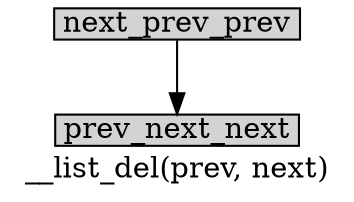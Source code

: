 digraph __list_del{
        label="__list_del(prev, next)";
        size="10,18";
        ratio=filled;
        
		node[style=filled, shape = box, margin="0.05,0.005",height="0.1",width="0.1"];

		next_prev_prev-> prev_next_next;
}
